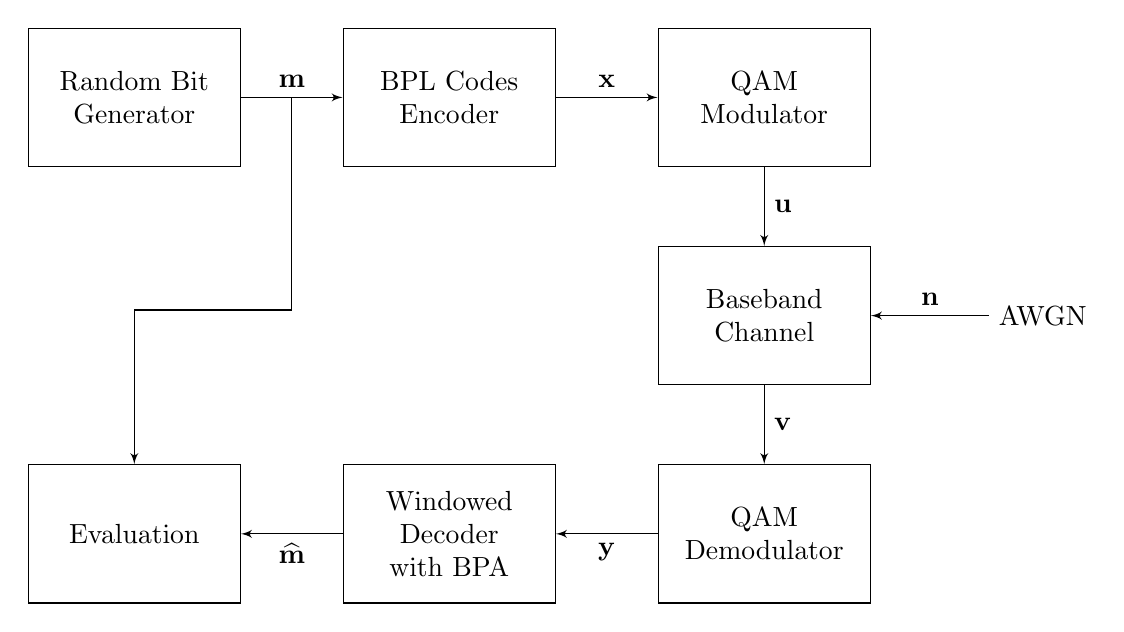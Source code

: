 \begin{tikzpicture}[auto, node distance=3.5cm,>=latex']
  \tikzstyle{inner} = [draw, fill=none, rectangle, 
  minimum height=5em, minimum width=7em, node distance=4cm, text width=7em, align=center]
  \tikzstyle{outer} = [draw=gray,dashed,fill=none,thick,inner sep=0.2cm]
  \tikzstyle{cord} = [coordinate]
  \tikzstyle{sum} = [draw,circle,node distance=3cm]
  \node [inner,name=source] {Random Bit Generator};
  \node [inner,right of=source] (encoder) {BPL Codes Encoder};
  \node [cord,below= 2.7cm of $(source)!0.5!(encoder)$] (take) {};
  %\node [inner,name=encoder] {Terminated LDPC-CC encoder};
  \node [inner,right of=encoder] (mod) {QAM\\Modulator};
  \node [inner,below=1cm of mod] (channel) {Baseband Channel};
  \node [inner,below=1cm of channel] (demod) {QAM\\Demodulator};
  \node [inner,left of=demod] (decoder) {Windowed Decoder with BPA};
  \node [inner,left of=decoder] (sink) {Evaluation};
  \node [right=1.5cm of channel] (noise) {AWGN};
  %\node [cord,right of=encoder] (codew) {};
  %\node [cord,right of=decoder] (rxword) {};
  %\node [outer, fit=(encoder) (decoder),label=above:Channel coding blocks] (tx) {};
  %\node [outer, fit=(rxout) (decoder) (rxword),label=below:Channel decoder block of a receiver] (rx) {};
  
  \draw [->] (source) -- node [] {$\mathbf{m}$} (encoder);
  \draw [->] (encoder) -- node [] {$\mathbf{x}$} (mod);
  \draw [->] (mod) -- node [] {$\mathbf{u}$} (channel);
  \draw [->] (channel) -- node [] {$\mathbf{v}$} (demod);
  \draw [->] (demod) -- node [] {$\mathbf{y}$} (decoder);
  \draw [->] (decoder) -- node [] {$\widehat{\mathbf{m}}$} (sink);
  \draw [->] (noise) -- node [above] {$\mathbf{n}$} (channel);
  \draw ($(source)!0.5!(encoder)$) -- (take);
  \draw [->] (take) -| (sink.north);

\end{tikzpicture}
